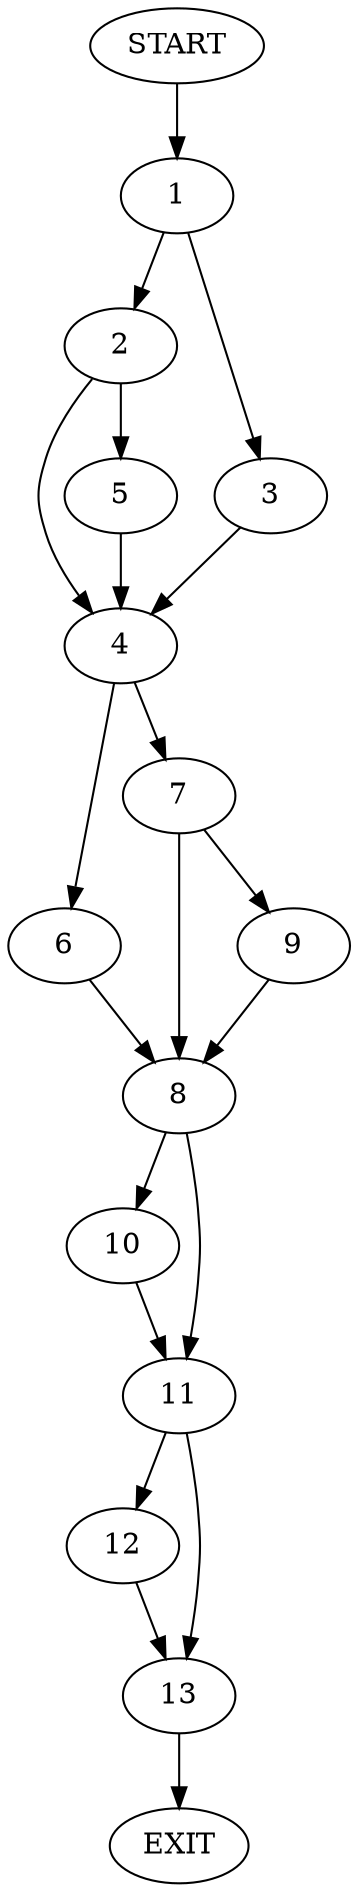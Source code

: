 digraph {
0 [label="START"]
14 [label="EXIT"]
0 -> 1
1 -> 2
1 -> 3
3 -> 4
2 -> 5
2 -> 4
4 -> 6
4 -> 7
5 -> 4
7 -> 8
7 -> 9
6 -> 8
8 -> 10
8 -> 11
9 -> 8
10 -> 11
11 -> 12
11 -> 13
13 -> 14
12 -> 13
}
